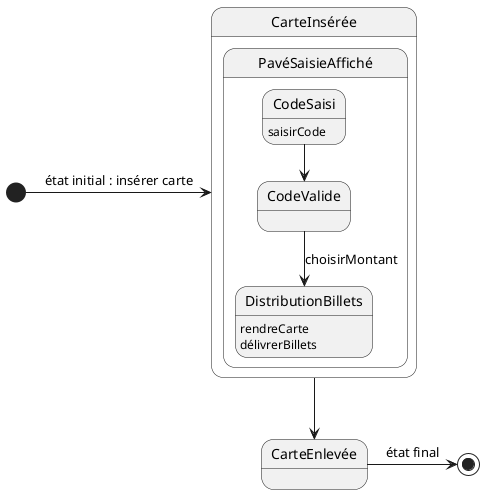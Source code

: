 @startuml
[*]->CarteInsérée : état initial : insérer carte

state CarteInsérée{
    state PavéSaisieAffiché{    
        state CodeSaisi : saisirCode
        state CodeValide
        state DistributionBillets{
            DistributionBillets : rendreCarte
            DistributionBillets : délivrerBillets
            
        }

        CodeSaisi --> CodeValide
        CodeValide --> DistributionBillets : choisirMontant
    }
}
CarteInsérée --> CarteEnlevée
CarteEnlevée -> [*] : état final
@enduml

@startuml
[*]->CarteInsérée : état initial : insérer carte
state CarteInsérée{
    state PavéSaisieAffiché{
        state CodeSaisi : saisir code
        CodeSaisi --> CodeErroné
        CodeErroné --> CodeSaisi
        state CodeErroné
        state CodeValide
        state DistributionBillets{
            DistributionBillets : rendreCarte
            DistributionBillets : délivrerBillets
            
        }
        CodeSaisi --> CodeValide
        CodeValide --> DistributionBillets
    }
}
CarteInsérée --> CarteEnlevée
CarteEnlevée -> [*] : état final
@enduml

@startuml
[*]->CarteInsérée : état initial : insérer carte
state CarteInsérée{
    state PavéSaisieAffiché{
        state CodeSaisi : saisir code
        CodeSaisi --> CodeErronéx3
        state CodeErronéx3
        }
    }
@enduml
